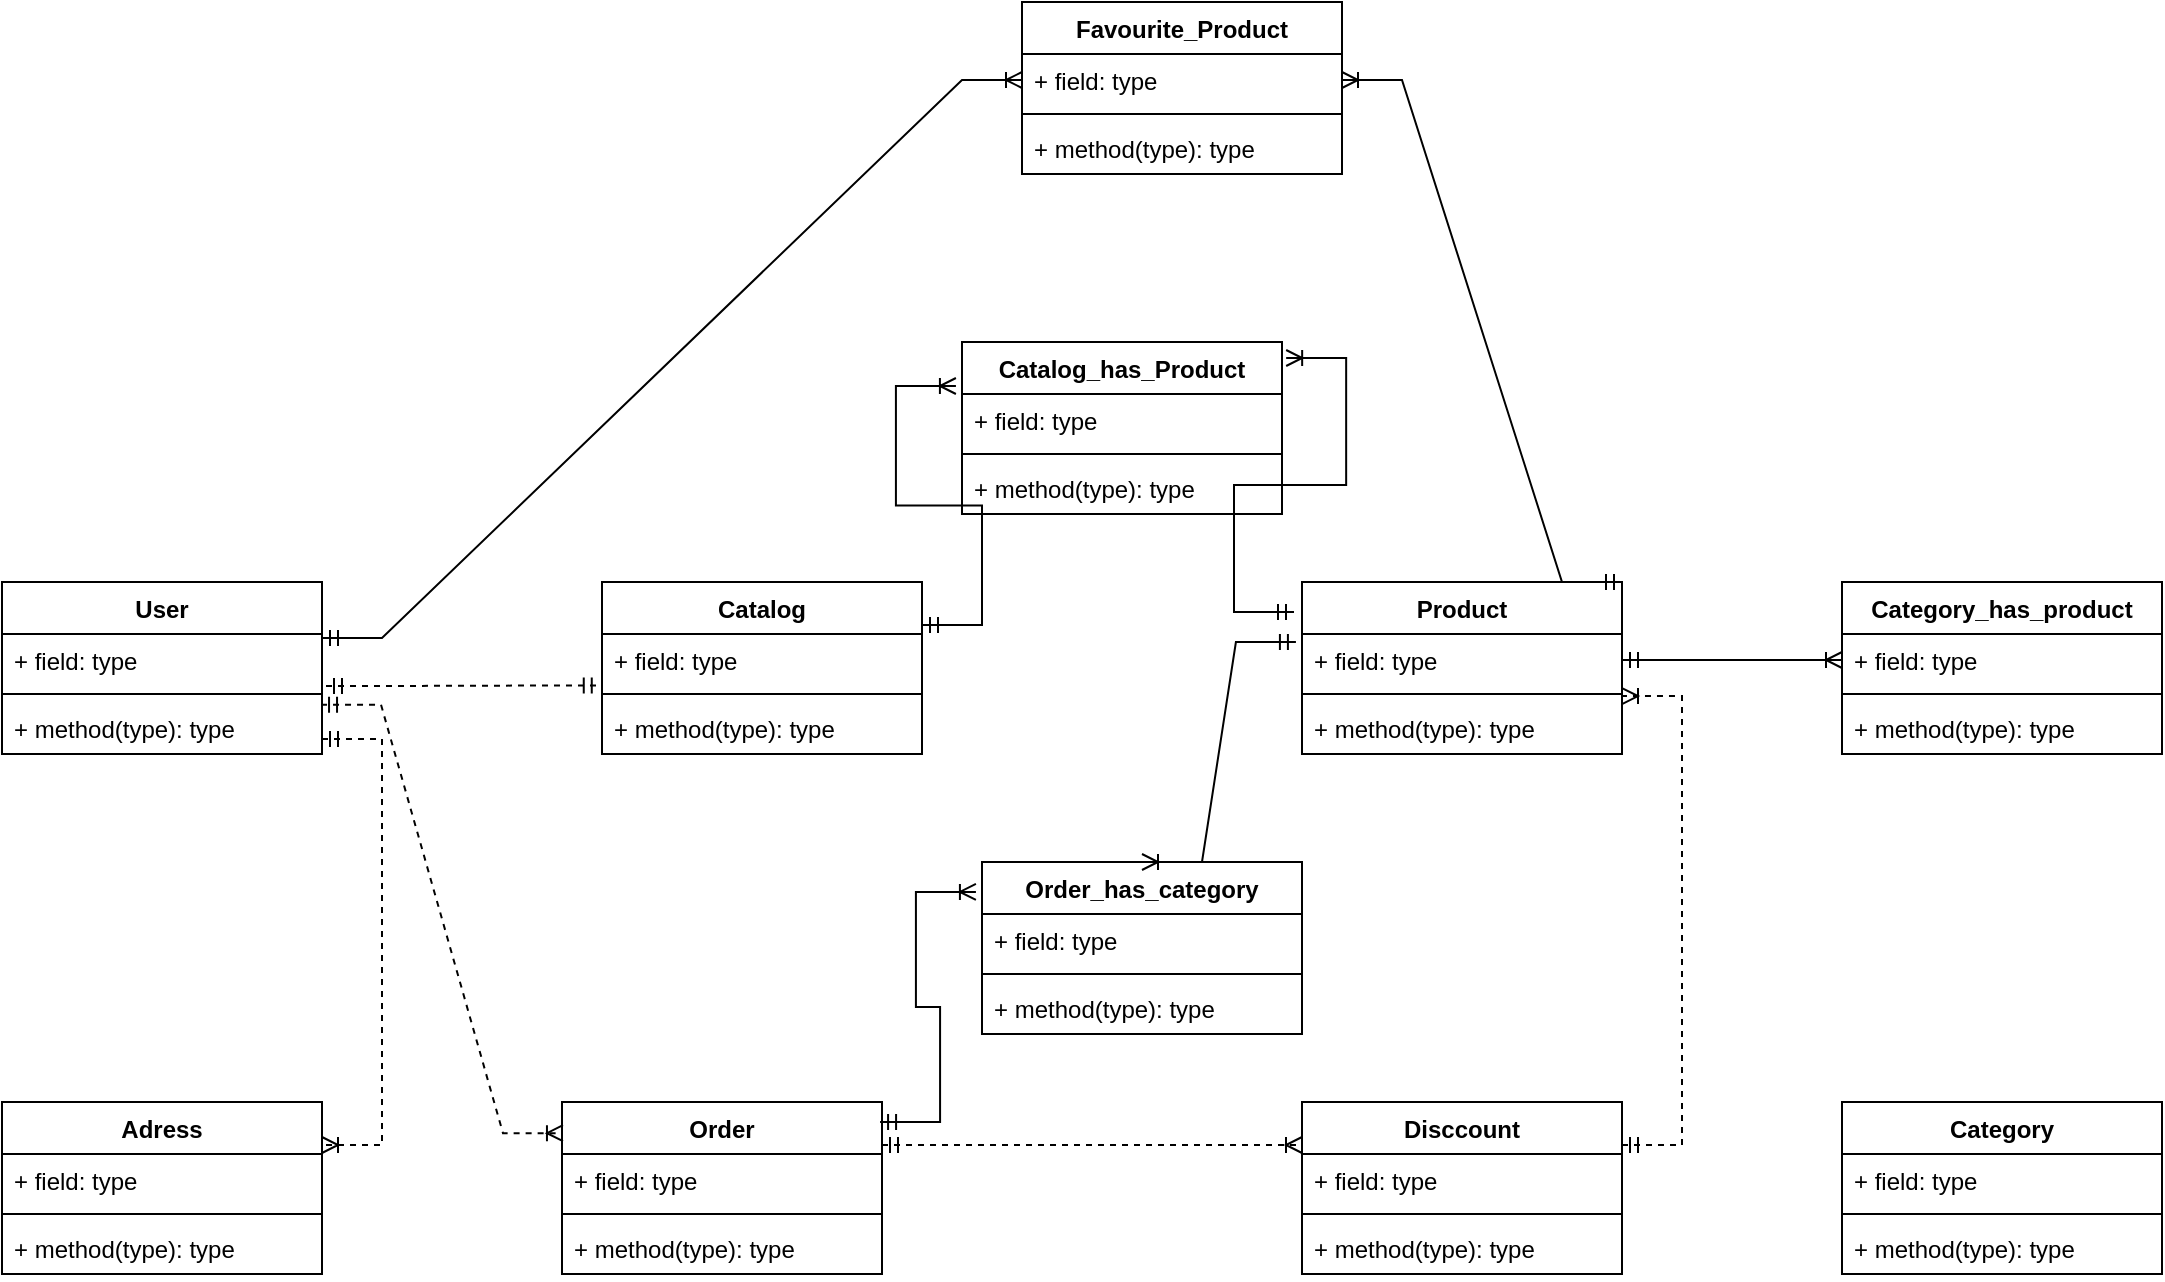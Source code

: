 <mxfile version="26.2.13">
  <diagram name="Página-1" id="ZVbLHbPf1G3Dx51DqPmI">
    <mxGraphModel dx="1374" dy="1912" grid="1" gridSize="10" guides="1" tooltips="1" connect="1" arrows="1" fold="1" page="1" pageScale="1" pageWidth="827" pageHeight="1169" math="0" shadow="0">
      <root>
        <mxCell id="0" />
        <mxCell id="1" parent="0" />
        <mxCell id="y7Lo6_qIOmENLzMQSb0R-10" value="User" style="swimlane;fontStyle=1;align=center;verticalAlign=top;childLayout=stackLayout;horizontal=1;startSize=26;horizontalStack=0;resizeParent=1;resizeParentMax=0;resizeLast=0;collapsible=1;marginBottom=0;whiteSpace=wrap;html=1;" vertex="1" parent="1">
          <mxGeometry x="40" y="150" width="160" height="86" as="geometry" />
        </mxCell>
        <mxCell id="y7Lo6_qIOmENLzMQSb0R-11" value="+ field: type" style="text;strokeColor=none;fillColor=none;align=left;verticalAlign=top;spacingLeft=4;spacingRight=4;overflow=hidden;rotatable=0;points=[[0,0.5],[1,0.5]];portConstraint=eastwest;whiteSpace=wrap;html=1;" vertex="1" parent="y7Lo6_qIOmENLzMQSb0R-10">
          <mxGeometry y="26" width="160" height="26" as="geometry" />
        </mxCell>
        <mxCell id="y7Lo6_qIOmENLzMQSb0R-12" value="" style="line;strokeWidth=1;fillColor=none;align=left;verticalAlign=middle;spacingTop=-1;spacingLeft=3;spacingRight=3;rotatable=0;labelPosition=right;points=[];portConstraint=eastwest;strokeColor=inherit;" vertex="1" parent="y7Lo6_qIOmENLzMQSb0R-10">
          <mxGeometry y="52" width="160" height="8" as="geometry" />
        </mxCell>
        <mxCell id="y7Lo6_qIOmENLzMQSb0R-13" value="+ method(type): type" style="text;strokeColor=none;fillColor=none;align=left;verticalAlign=top;spacingLeft=4;spacingRight=4;overflow=hidden;rotatable=0;points=[[0,0.5],[1,0.5]];portConstraint=eastwest;whiteSpace=wrap;html=1;" vertex="1" parent="y7Lo6_qIOmENLzMQSb0R-10">
          <mxGeometry y="60" width="160" height="26" as="geometry" />
        </mxCell>
        <mxCell id="y7Lo6_qIOmENLzMQSb0R-14" value="Order" style="swimlane;fontStyle=1;align=center;verticalAlign=top;childLayout=stackLayout;horizontal=1;startSize=26;horizontalStack=0;resizeParent=1;resizeParentMax=0;resizeLast=0;collapsible=1;marginBottom=0;whiteSpace=wrap;html=1;" vertex="1" parent="1">
          <mxGeometry x="320" y="410" width="160" height="86" as="geometry" />
        </mxCell>
        <mxCell id="y7Lo6_qIOmENLzMQSb0R-15" value="+ field: type" style="text;strokeColor=none;fillColor=none;align=left;verticalAlign=top;spacingLeft=4;spacingRight=4;overflow=hidden;rotatable=0;points=[[0,0.5],[1,0.5]];portConstraint=eastwest;whiteSpace=wrap;html=1;" vertex="1" parent="y7Lo6_qIOmENLzMQSb0R-14">
          <mxGeometry y="26" width="160" height="26" as="geometry" />
        </mxCell>
        <mxCell id="y7Lo6_qIOmENLzMQSb0R-16" value="" style="line;strokeWidth=1;fillColor=none;align=left;verticalAlign=middle;spacingTop=-1;spacingLeft=3;spacingRight=3;rotatable=0;labelPosition=right;points=[];portConstraint=eastwest;strokeColor=inherit;" vertex="1" parent="y7Lo6_qIOmENLzMQSb0R-14">
          <mxGeometry y="52" width="160" height="8" as="geometry" />
        </mxCell>
        <mxCell id="y7Lo6_qIOmENLzMQSb0R-17" value="+ method(type): type" style="text;strokeColor=none;fillColor=none;align=left;verticalAlign=top;spacingLeft=4;spacingRight=4;overflow=hidden;rotatable=0;points=[[0,0.5],[1,0.5]];portConstraint=eastwest;whiteSpace=wrap;html=1;" vertex="1" parent="y7Lo6_qIOmENLzMQSb0R-14">
          <mxGeometry y="60" width="160" height="26" as="geometry" />
        </mxCell>
        <mxCell id="y7Lo6_qIOmENLzMQSb0R-18" value="Adress" style="swimlane;fontStyle=1;align=center;verticalAlign=top;childLayout=stackLayout;horizontal=1;startSize=26;horizontalStack=0;resizeParent=1;resizeParentMax=0;resizeLast=0;collapsible=1;marginBottom=0;whiteSpace=wrap;html=1;" vertex="1" parent="1">
          <mxGeometry x="40" y="410" width="160" height="86" as="geometry" />
        </mxCell>
        <mxCell id="y7Lo6_qIOmENLzMQSb0R-19" value="+ field: type" style="text;strokeColor=none;fillColor=none;align=left;verticalAlign=top;spacingLeft=4;spacingRight=4;overflow=hidden;rotatable=0;points=[[0,0.5],[1,0.5]];portConstraint=eastwest;whiteSpace=wrap;html=1;" vertex="1" parent="y7Lo6_qIOmENLzMQSb0R-18">
          <mxGeometry y="26" width="160" height="26" as="geometry" />
        </mxCell>
        <mxCell id="y7Lo6_qIOmENLzMQSb0R-20" value="" style="line;strokeWidth=1;fillColor=none;align=left;verticalAlign=middle;spacingTop=-1;spacingLeft=3;spacingRight=3;rotatable=0;labelPosition=right;points=[];portConstraint=eastwest;strokeColor=inherit;" vertex="1" parent="y7Lo6_qIOmENLzMQSb0R-18">
          <mxGeometry y="52" width="160" height="8" as="geometry" />
        </mxCell>
        <mxCell id="y7Lo6_qIOmENLzMQSb0R-21" value="+ method(type): type" style="text;strokeColor=none;fillColor=none;align=left;verticalAlign=top;spacingLeft=4;spacingRight=4;overflow=hidden;rotatable=0;points=[[0,0.5],[1,0.5]];portConstraint=eastwest;whiteSpace=wrap;html=1;" vertex="1" parent="y7Lo6_qIOmENLzMQSb0R-18">
          <mxGeometry y="60" width="160" height="26" as="geometry" />
        </mxCell>
        <mxCell id="y7Lo6_qIOmENLzMQSb0R-22" value="Favourite_Product" style="swimlane;fontStyle=1;align=center;verticalAlign=top;childLayout=stackLayout;horizontal=1;startSize=26;horizontalStack=0;resizeParent=1;resizeParentMax=0;resizeLast=0;collapsible=1;marginBottom=0;whiteSpace=wrap;html=1;" vertex="1" parent="1">
          <mxGeometry x="550" y="-140" width="160" height="86" as="geometry" />
        </mxCell>
        <mxCell id="y7Lo6_qIOmENLzMQSb0R-23" value="+ field: type" style="text;strokeColor=none;fillColor=none;align=left;verticalAlign=top;spacingLeft=4;spacingRight=4;overflow=hidden;rotatable=0;points=[[0,0.5],[1,0.5]];portConstraint=eastwest;whiteSpace=wrap;html=1;" vertex="1" parent="y7Lo6_qIOmENLzMQSb0R-22">
          <mxGeometry y="26" width="160" height="26" as="geometry" />
        </mxCell>
        <mxCell id="y7Lo6_qIOmENLzMQSb0R-24" value="" style="line;strokeWidth=1;fillColor=none;align=left;verticalAlign=middle;spacingTop=-1;spacingLeft=3;spacingRight=3;rotatable=0;labelPosition=right;points=[];portConstraint=eastwest;strokeColor=inherit;" vertex="1" parent="y7Lo6_qIOmENLzMQSb0R-22">
          <mxGeometry y="52" width="160" height="8" as="geometry" />
        </mxCell>
        <mxCell id="y7Lo6_qIOmENLzMQSb0R-25" value="+ method(type): type" style="text;strokeColor=none;fillColor=none;align=left;verticalAlign=top;spacingLeft=4;spacingRight=4;overflow=hidden;rotatable=0;points=[[0,0.5],[1,0.5]];portConstraint=eastwest;whiteSpace=wrap;html=1;" vertex="1" parent="y7Lo6_qIOmENLzMQSb0R-22">
          <mxGeometry y="60" width="160" height="26" as="geometry" />
        </mxCell>
        <mxCell id="y7Lo6_qIOmENLzMQSb0R-26" value="Catalog" style="swimlane;fontStyle=1;align=center;verticalAlign=top;childLayout=stackLayout;horizontal=1;startSize=26;horizontalStack=0;resizeParent=1;resizeParentMax=0;resizeLast=0;collapsible=1;marginBottom=0;whiteSpace=wrap;html=1;" vertex="1" parent="1">
          <mxGeometry x="340" y="150" width="160" height="86" as="geometry" />
        </mxCell>
        <mxCell id="y7Lo6_qIOmENLzMQSb0R-27" value="+ field: type" style="text;strokeColor=none;fillColor=none;align=left;verticalAlign=top;spacingLeft=4;spacingRight=4;overflow=hidden;rotatable=0;points=[[0,0.5],[1,0.5]];portConstraint=eastwest;whiteSpace=wrap;html=1;" vertex="1" parent="y7Lo6_qIOmENLzMQSb0R-26">
          <mxGeometry y="26" width="160" height="26" as="geometry" />
        </mxCell>
        <mxCell id="y7Lo6_qIOmENLzMQSb0R-28" value="" style="line;strokeWidth=1;fillColor=none;align=left;verticalAlign=middle;spacingTop=-1;spacingLeft=3;spacingRight=3;rotatable=0;labelPosition=right;points=[];portConstraint=eastwest;strokeColor=inherit;" vertex="1" parent="y7Lo6_qIOmENLzMQSb0R-26">
          <mxGeometry y="52" width="160" height="8" as="geometry" />
        </mxCell>
        <mxCell id="y7Lo6_qIOmENLzMQSb0R-29" value="+ method(type): type" style="text;strokeColor=none;fillColor=none;align=left;verticalAlign=top;spacingLeft=4;spacingRight=4;overflow=hidden;rotatable=0;points=[[0,0.5],[1,0.5]];portConstraint=eastwest;whiteSpace=wrap;html=1;" vertex="1" parent="y7Lo6_qIOmENLzMQSb0R-26">
          <mxGeometry y="60" width="160" height="26" as="geometry" />
        </mxCell>
        <mxCell id="y7Lo6_qIOmENLzMQSb0R-30" value="Product" style="swimlane;fontStyle=1;align=center;verticalAlign=top;childLayout=stackLayout;horizontal=1;startSize=26;horizontalStack=0;resizeParent=1;resizeParentMax=0;resizeLast=0;collapsible=1;marginBottom=0;whiteSpace=wrap;html=1;" vertex="1" parent="1">
          <mxGeometry x="690" y="150" width="160" height="86" as="geometry" />
        </mxCell>
        <mxCell id="y7Lo6_qIOmENLzMQSb0R-31" value="+ field: type" style="text;strokeColor=none;fillColor=none;align=left;verticalAlign=top;spacingLeft=4;spacingRight=4;overflow=hidden;rotatable=0;points=[[0,0.5],[1,0.5]];portConstraint=eastwest;whiteSpace=wrap;html=1;" vertex="1" parent="y7Lo6_qIOmENLzMQSb0R-30">
          <mxGeometry y="26" width="160" height="26" as="geometry" />
        </mxCell>
        <mxCell id="y7Lo6_qIOmENLzMQSb0R-32" value="" style="line;strokeWidth=1;fillColor=none;align=left;verticalAlign=middle;spacingTop=-1;spacingLeft=3;spacingRight=3;rotatable=0;labelPosition=right;points=[];portConstraint=eastwest;strokeColor=inherit;" vertex="1" parent="y7Lo6_qIOmENLzMQSb0R-30">
          <mxGeometry y="52" width="160" height="8" as="geometry" />
        </mxCell>
        <mxCell id="y7Lo6_qIOmENLzMQSb0R-33" value="+ method(type): type" style="text;strokeColor=none;fillColor=none;align=left;verticalAlign=top;spacingLeft=4;spacingRight=4;overflow=hidden;rotatable=0;points=[[0,0.5],[1,0.5]];portConstraint=eastwest;whiteSpace=wrap;html=1;" vertex="1" parent="y7Lo6_qIOmENLzMQSb0R-30">
          <mxGeometry y="60" width="160" height="26" as="geometry" />
        </mxCell>
        <mxCell id="y7Lo6_qIOmENLzMQSb0R-34" value="Order_has_category" style="swimlane;fontStyle=1;align=center;verticalAlign=top;childLayout=stackLayout;horizontal=1;startSize=26;horizontalStack=0;resizeParent=1;resizeParentMax=0;resizeLast=0;collapsible=1;marginBottom=0;whiteSpace=wrap;html=1;" vertex="1" parent="1">
          <mxGeometry x="530" y="290" width="160" height="86" as="geometry" />
        </mxCell>
        <mxCell id="y7Lo6_qIOmENLzMQSb0R-35" value="+ field: type" style="text;strokeColor=none;fillColor=none;align=left;verticalAlign=top;spacingLeft=4;spacingRight=4;overflow=hidden;rotatable=0;points=[[0,0.5],[1,0.5]];portConstraint=eastwest;whiteSpace=wrap;html=1;" vertex="1" parent="y7Lo6_qIOmENLzMQSb0R-34">
          <mxGeometry y="26" width="160" height="26" as="geometry" />
        </mxCell>
        <mxCell id="y7Lo6_qIOmENLzMQSb0R-36" value="" style="line;strokeWidth=1;fillColor=none;align=left;verticalAlign=middle;spacingTop=-1;spacingLeft=3;spacingRight=3;rotatable=0;labelPosition=right;points=[];portConstraint=eastwest;strokeColor=inherit;" vertex="1" parent="y7Lo6_qIOmENLzMQSb0R-34">
          <mxGeometry y="52" width="160" height="8" as="geometry" />
        </mxCell>
        <mxCell id="y7Lo6_qIOmENLzMQSb0R-37" value="+ method(type): type" style="text;strokeColor=none;fillColor=none;align=left;verticalAlign=top;spacingLeft=4;spacingRight=4;overflow=hidden;rotatable=0;points=[[0,0.5],[1,0.5]];portConstraint=eastwest;whiteSpace=wrap;html=1;" vertex="1" parent="y7Lo6_qIOmENLzMQSb0R-34">
          <mxGeometry y="60" width="160" height="26" as="geometry" />
        </mxCell>
        <mxCell id="y7Lo6_qIOmENLzMQSb0R-38" value="Disccount" style="swimlane;fontStyle=1;align=center;verticalAlign=top;childLayout=stackLayout;horizontal=1;startSize=26;horizontalStack=0;resizeParent=1;resizeParentMax=0;resizeLast=0;collapsible=1;marginBottom=0;whiteSpace=wrap;html=1;" vertex="1" parent="1">
          <mxGeometry x="690" y="410" width="160" height="86" as="geometry" />
        </mxCell>
        <mxCell id="y7Lo6_qIOmENLzMQSb0R-39" value="+ field: type" style="text;strokeColor=none;fillColor=none;align=left;verticalAlign=top;spacingLeft=4;spacingRight=4;overflow=hidden;rotatable=0;points=[[0,0.5],[1,0.5]];portConstraint=eastwest;whiteSpace=wrap;html=1;" vertex="1" parent="y7Lo6_qIOmENLzMQSb0R-38">
          <mxGeometry y="26" width="160" height="26" as="geometry" />
        </mxCell>
        <mxCell id="y7Lo6_qIOmENLzMQSb0R-40" value="" style="line;strokeWidth=1;fillColor=none;align=left;verticalAlign=middle;spacingTop=-1;spacingLeft=3;spacingRight=3;rotatable=0;labelPosition=right;points=[];portConstraint=eastwest;strokeColor=inherit;" vertex="1" parent="y7Lo6_qIOmENLzMQSb0R-38">
          <mxGeometry y="52" width="160" height="8" as="geometry" />
        </mxCell>
        <mxCell id="y7Lo6_qIOmENLzMQSb0R-41" value="+ method(type): type" style="text;strokeColor=none;fillColor=none;align=left;verticalAlign=top;spacingLeft=4;spacingRight=4;overflow=hidden;rotatable=0;points=[[0,0.5],[1,0.5]];portConstraint=eastwest;whiteSpace=wrap;html=1;" vertex="1" parent="y7Lo6_qIOmENLzMQSb0R-38">
          <mxGeometry y="60" width="160" height="26" as="geometry" />
        </mxCell>
        <mxCell id="y7Lo6_qIOmENLzMQSb0R-42" value="Category_has_product" style="swimlane;fontStyle=1;align=center;verticalAlign=top;childLayout=stackLayout;horizontal=1;startSize=26;horizontalStack=0;resizeParent=1;resizeParentMax=0;resizeLast=0;collapsible=1;marginBottom=0;whiteSpace=wrap;html=1;" vertex="1" parent="1">
          <mxGeometry x="960" y="150" width="160" height="86" as="geometry" />
        </mxCell>
        <mxCell id="y7Lo6_qIOmENLzMQSb0R-43" value="+ field: type" style="text;strokeColor=none;fillColor=none;align=left;verticalAlign=top;spacingLeft=4;spacingRight=4;overflow=hidden;rotatable=0;points=[[0,0.5],[1,0.5]];portConstraint=eastwest;whiteSpace=wrap;html=1;" vertex="1" parent="y7Lo6_qIOmENLzMQSb0R-42">
          <mxGeometry y="26" width="160" height="26" as="geometry" />
        </mxCell>
        <mxCell id="y7Lo6_qIOmENLzMQSb0R-44" value="" style="line;strokeWidth=1;fillColor=none;align=left;verticalAlign=middle;spacingTop=-1;spacingLeft=3;spacingRight=3;rotatable=0;labelPosition=right;points=[];portConstraint=eastwest;strokeColor=inherit;" vertex="1" parent="y7Lo6_qIOmENLzMQSb0R-42">
          <mxGeometry y="52" width="160" height="8" as="geometry" />
        </mxCell>
        <mxCell id="y7Lo6_qIOmENLzMQSb0R-45" value="+ method(type): type" style="text;strokeColor=none;fillColor=none;align=left;verticalAlign=top;spacingLeft=4;spacingRight=4;overflow=hidden;rotatable=0;points=[[0,0.5],[1,0.5]];portConstraint=eastwest;whiteSpace=wrap;html=1;" vertex="1" parent="y7Lo6_qIOmENLzMQSb0R-42">
          <mxGeometry y="60" width="160" height="26" as="geometry" />
        </mxCell>
        <mxCell id="y7Lo6_qIOmENLzMQSb0R-46" value="Category" style="swimlane;fontStyle=1;align=center;verticalAlign=top;childLayout=stackLayout;horizontal=1;startSize=26;horizontalStack=0;resizeParent=1;resizeParentMax=0;resizeLast=0;collapsible=1;marginBottom=0;whiteSpace=wrap;html=1;" vertex="1" parent="1">
          <mxGeometry x="960" y="410" width="160" height="86" as="geometry" />
        </mxCell>
        <mxCell id="y7Lo6_qIOmENLzMQSb0R-47" value="+ field: type" style="text;strokeColor=none;fillColor=none;align=left;verticalAlign=top;spacingLeft=4;spacingRight=4;overflow=hidden;rotatable=0;points=[[0,0.5],[1,0.5]];portConstraint=eastwest;whiteSpace=wrap;html=1;" vertex="1" parent="y7Lo6_qIOmENLzMQSb0R-46">
          <mxGeometry y="26" width="160" height="26" as="geometry" />
        </mxCell>
        <mxCell id="y7Lo6_qIOmENLzMQSb0R-48" value="" style="line;strokeWidth=1;fillColor=none;align=left;verticalAlign=middle;spacingTop=-1;spacingLeft=3;spacingRight=3;rotatable=0;labelPosition=right;points=[];portConstraint=eastwest;strokeColor=inherit;" vertex="1" parent="y7Lo6_qIOmENLzMQSb0R-46">
          <mxGeometry y="52" width="160" height="8" as="geometry" />
        </mxCell>
        <mxCell id="y7Lo6_qIOmENLzMQSb0R-49" value="+ method(type): type" style="text;strokeColor=none;fillColor=none;align=left;verticalAlign=top;spacingLeft=4;spacingRight=4;overflow=hidden;rotatable=0;points=[[0,0.5],[1,0.5]];portConstraint=eastwest;whiteSpace=wrap;html=1;" vertex="1" parent="y7Lo6_qIOmENLzMQSb0R-46">
          <mxGeometry y="60" width="160" height="26" as="geometry" />
        </mxCell>
        <mxCell id="y7Lo6_qIOmENLzMQSb0R-50" value="Catalog_has_Product" style="swimlane;fontStyle=1;align=center;verticalAlign=top;childLayout=stackLayout;horizontal=1;startSize=26;horizontalStack=0;resizeParent=1;resizeParentMax=0;resizeLast=0;collapsible=1;marginBottom=0;whiteSpace=wrap;html=1;" vertex="1" parent="1">
          <mxGeometry x="520" y="30" width="160" height="86" as="geometry" />
        </mxCell>
        <mxCell id="y7Lo6_qIOmENLzMQSb0R-51" value="+ field: type" style="text;strokeColor=none;fillColor=none;align=left;verticalAlign=top;spacingLeft=4;spacingRight=4;overflow=hidden;rotatable=0;points=[[0,0.5],[1,0.5]];portConstraint=eastwest;whiteSpace=wrap;html=1;" vertex="1" parent="y7Lo6_qIOmENLzMQSb0R-50">
          <mxGeometry y="26" width="160" height="26" as="geometry" />
        </mxCell>
        <mxCell id="y7Lo6_qIOmENLzMQSb0R-52" value="" style="line;strokeWidth=1;fillColor=none;align=left;verticalAlign=middle;spacingTop=-1;spacingLeft=3;spacingRight=3;rotatable=0;labelPosition=right;points=[];portConstraint=eastwest;strokeColor=inherit;" vertex="1" parent="y7Lo6_qIOmENLzMQSb0R-50">
          <mxGeometry y="52" width="160" height="8" as="geometry" />
        </mxCell>
        <mxCell id="y7Lo6_qIOmENLzMQSb0R-53" value="+ method(type): type" style="text;strokeColor=none;fillColor=none;align=left;verticalAlign=top;spacingLeft=4;spacingRight=4;overflow=hidden;rotatable=0;points=[[0,0.5],[1,0.5]];portConstraint=eastwest;whiteSpace=wrap;html=1;" vertex="1" parent="y7Lo6_qIOmENLzMQSb0R-50">
          <mxGeometry y="60" width="160" height="26" as="geometry" />
        </mxCell>
        <mxCell id="y7Lo6_qIOmENLzMQSb0R-54" value="" style="edgeStyle=entityRelationEdgeStyle;fontSize=12;html=1;endArrow=ERoneToMany;startArrow=ERmandOne;rounded=0;exitX=1;exitY=0.077;exitDx=0;exitDy=0;entryX=0;entryY=0.5;entryDx=0;entryDy=0;exitPerimeter=0;" edge="1" parent="1" source="y7Lo6_qIOmENLzMQSb0R-11" target="y7Lo6_qIOmENLzMQSb0R-23">
          <mxGeometry width="100" height="100" relative="1" as="geometry">
            <mxPoint x="360" y="350" as="sourcePoint" />
            <mxPoint x="460" y="250" as="targetPoint" />
            <Array as="points">
              <mxPoint x="310" y="110" />
              <mxPoint x="260" y="100" />
              <mxPoint x="280" y="100" />
            </Array>
          </mxGeometry>
        </mxCell>
        <mxCell id="y7Lo6_qIOmENLzMQSb0R-55" value="" style="edgeStyle=entityRelationEdgeStyle;fontSize=12;html=1;endArrow=ERmandOne;startArrow=ERmandOne;rounded=0;dashed=1;entryX=-0.007;entryY=0.991;entryDx=0;entryDy=0;entryPerimeter=0;" edge="1" parent="1" target="y7Lo6_qIOmENLzMQSb0R-27">
          <mxGeometry width="100" height="100" relative="1" as="geometry">
            <mxPoint x="202" y="202" as="sourcePoint" />
            <mxPoint x="316" y="207" as="targetPoint" />
          </mxGeometry>
        </mxCell>
        <mxCell id="y7Lo6_qIOmENLzMQSb0R-56" value="" style="edgeStyle=entityRelationEdgeStyle;fontSize=12;html=1;endArrow=ERoneToMany;startArrow=ERmandOne;rounded=0;entryX=1;entryY=0.25;entryDx=0;entryDy=0;dashed=1;" edge="1" parent="1" target="y7Lo6_qIOmENLzMQSb0R-18">
          <mxGeometry width="100" height="100" relative="1" as="geometry">
            <mxPoint x="200" y="228.5" as="sourcePoint" />
            <mxPoint x="200" y="410" as="targetPoint" />
            <Array as="points">
              <mxPoint x="240" y="390" />
            </Array>
          </mxGeometry>
        </mxCell>
        <mxCell id="y7Lo6_qIOmENLzMQSb0R-57" value="" style="edgeStyle=entityRelationEdgeStyle;fontSize=12;html=1;endArrow=ERoneToMany;startArrow=ERmandOne;rounded=0;entryX=0.003;entryY=0.181;entryDx=0;entryDy=0;dashed=1;exitX=0.997;exitY=0.054;exitDx=0;exitDy=0;entryPerimeter=0;exitPerimeter=0;" edge="1" parent="1" source="y7Lo6_qIOmENLzMQSb0R-13" target="y7Lo6_qIOmENLzMQSb0R-14">
          <mxGeometry width="100" height="100" relative="1" as="geometry">
            <mxPoint x="200" y="233.01" as="sourcePoint" />
            <mxPoint x="396" y="410" as="targetPoint" />
            <Array as="points">
              <mxPoint x="236" y="357" />
              <mxPoint x="316" y="310" />
              <mxPoint x="316" y="320" />
              <mxPoint x="346" y="310" />
              <mxPoint x="396" y="320" />
            </Array>
          </mxGeometry>
        </mxCell>
        <mxCell id="y7Lo6_qIOmENLzMQSb0R-58" value="" style="edgeStyle=entityRelationEdgeStyle;fontSize=12;html=1;endArrow=ERoneToMany;startArrow=ERmandOne;rounded=0;exitX=1;exitY=0;exitDx=0;exitDy=0;entryX=1;entryY=0.5;entryDx=0;entryDy=0;" edge="1" parent="1" source="y7Lo6_qIOmENLzMQSb0R-30" target="y7Lo6_qIOmENLzMQSb0R-23">
          <mxGeometry width="100" height="100" relative="1" as="geometry">
            <mxPoint x="650" y="150" as="sourcePoint" />
            <mxPoint x="948" y="59" as="targetPoint" />
            <Array as="points">
              <mxPoint x="760" y="82" />
              <mxPoint x="860" y="70" />
              <mxPoint x="710" y="72" />
              <mxPoint x="730" y="72" />
            </Array>
          </mxGeometry>
        </mxCell>
        <mxCell id="y7Lo6_qIOmENLzMQSb0R-59" value="" style="edgeStyle=entityRelationEdgeStyle;fontSize=12;html=1;endArrow=ERoneToMany;startArrow=ERmandOne;rounded=0;entryX=-0.019;entryY=0.174;entryDx=0;entryDy=0;entryPerimeter=0;exitX=0.994;exitY=0.116;exitDx=0;exitDy=0;exitPerimeter=0;" edge="1" parent="1" source="y7Lo6_qIOmENLzMQSb0R-14" target="y7Lo6_qIOmENLzMQSb0R-34">
          <mxGeometry width="100" height="100" relative="1" as="geometry">
            <mxPoint x="510" y="460" as="sourcePoint" />
            <mxPoint x="580" y="210" as="targetPoint" />
          </mxGeometry>
        </mxCell>
        <mxCell id="y7Lo6_qIOmENLzMQSb0R-60" value="" style="edgeStyle=entityRelationEdgeStyle;fontSize=12;html=1;endArrow=ERoneToMany;startArrow=ERmandOne;rounded=0;entryX=0.5;entryY=0;entryDx=0;entryDy=0;exitX=-0.019;exitY=0.154;exitDx=0;exitDy=0;exitPerimeter=0;" edge="1" parent="1" source="y7Lo6_qIOmENLzMQSb0R-31" target="y7Lo6_qIOmENLzMQSb0R-34">
          <mxGeometry width="100" height="100" relative="1" as="geometry">
            <mxPoint x="800" y="310" as="sourcePoint" />
            <mxPoint x="848" y="185" as="targetPoint" />
          </mxGeometry>
        </mxCell>
        <mxCell id="y7Lo6_qIOmENLzMQSb0R-61" value="" style="edgeStyle=entityRelationEdgeStyle;fontSize=12;html=1;endArrow=ERoneToMany;startArrow=ERmandOne;rounded=0;exitX=1;exitY=0.5;exitDx=0;exitDy=0;entryX=0;entryY=0.5;entryDx=0;entryDy=0;" edge="1" parent="1" source="y7Lo6_qIOmENLzMQSb0R-31" target="y7Lo6_qIOmENLzMQSb0R-43">
          <mxGeometry width="100" height="100" relative="1" as="geometry">
            <mxPoint x="1050" y="70" as="sourcePoint" />
            <mxPoint x="1050" y="-120" as="targetPoint" />
            <Array as="points">
              <mxPoint x="960" y="-7" />
              <mxPoint x="1060" y="-19" />
              <mxPoint x="910" y="-17" />
              <mxPoint x="930" y="-17" />
            </Array>
          </mxGeometry>
        </mxCell>
        <mxCell id="y7Lo6_qIOmENLzMQSb0R-62" value="" style="edgeStyle=entityRelationEdgeStyle;fontSize=12;html=1;endArrow=ERoneToMany;startArrow=ERmandOne;rounded=0;exitX=1;exitY=0.25;exitDx=0;exitDy=0;entryX=-0.019;entryY=-0.154;entryDx=0;entryDy=0;entryPerimeter=0;" edge="1" parent="1" source="y7Lo6_qIOmENLzMQSb0R-26" target="y7Lo6_qIOmENLzMQSb0R-51">
          <mxGeometry width="100" height="100" relative="1" as="geometry">
            <mxPoint x="515" y="198.5" as="sourcePoint" />
            <mxPoint x="705" y="90" as="targetPoint" />
            <Array as="points">
              <mxPoint x="425" y="121.5" />
              <mxPoint x="525" y="109.5" />
              <mxPoint x="375" y="111.5" />
              <mxPoint x="395" y="111.5" />
            </Array>
          </mxGeometry>
        </mxCell>
        <mxCell id="y7Lo6_qIOmENLzMQSb0R-63" value="" style="edgeStyle=entityRelationEdgeStyle;fontSize=12;html=1;endArrow=ERoneToMany;startArrow=ERmandOne;rounded=0;exitX=-0.025;exitY=0.174;exitDx=0;exitDy=0;entryX=1.013;entryY=0.093;entryDx=0;entryDy=0;entryPerimeter=0;exitPerimeter=0;" edge="1" parent="1" source="y7Lo6_qIOmENLzMQSb0R-30" target="y7Lo6_qIOmENLzMQSb0R-50">
          <mxGeometry width="100" height="100" relative="1" as="geometry">
            <mxPoint x="770" y="80" as="sourcePoint" />
            <mxPoint x="770" y="-110" as="targetPoint" />
            <Array as="points">
              <mxPoint x="680" y="3" />
              <mxPoint x="780" y="-9" />
              <mxPoint x="710" y="120" />
              <mxPoint x="630" y="-7" />
              <mxPoint x="650" y="-7" />
            </Array>
          </mxGeometry>
        </mxCell>
        <mxCell id="y7Lo6_qIOmENLzMQSb0R-64" value="" style="edgeStyle=entityRelationEdgeStyle;fontSize=12;html=1;endArrow=ERoneToMany;startArrow=ERmandOne;rounded=0;exitX=1;exitY=0.25;exitDx=0;exitDy=0;entryX=0;entryY=0.25;entryDx=0;entryDy=0;dashed=1;" edge="1" parent="1" source="y7Lo6_qIOmENLzMQSb0R-14" target="y7Lo6_qIOmENLzMQSb0R-38">
          <mxGeometry width="100" height="100" relative="1" as="geometry">
            <mxPoint x="570" y="490" as="sourcePoint" />
            <mxPoint x="570" y="300" as="targetPoint" />
            <Array as="points">
              <mxPoint x="480" y="413" />
              <mxPoint x="580" y="401" />
              <mxPoint x="430" y="403" />
              <mxPoint x="450" y="403" />
            </Array>
          </mxGeometry>
        </mxCell>
        <mxCell id="y7Lo6_qIOmENLzMQSb0R-65" value="" style="edgeStyle=entityRelationEdgeStyle;fontSize=12;html=1;endArrow=ERoneToMany;startArrow=ERmandOne;rounded=0;exitX=1;exitY=0.25;exitDx=0;exitDy=0;entryX=1;entryY=-0.115;entryDx=0;entryDy=0;entryPerimeter=0;dashed=1;" edge="1" parent="1" source="y7Lo6_qIOmENLzMQSb0R-38" target="y7Lo6_qIOmENLzMQSb0R-33">
          <mxGeometry width="100" height="100" relative="1" as="geometry">
            <mxPoint x="840" y="340" as="sourcePoint" />
            <mxPoint x="840" y="150" as="targetPoint" />
            <Array as="points">
              <mxPoint x="750" y="263" />
              <mxPoint x="850" y="251" />
              <mxPoint x="700" y="253" />
              <mxPoint x="720" y="253" />
            </Array>
          </mxGeometry>
        </mxCell>
      </root>
    </mxGraphModel>
  </diagram>
</mxfile>
